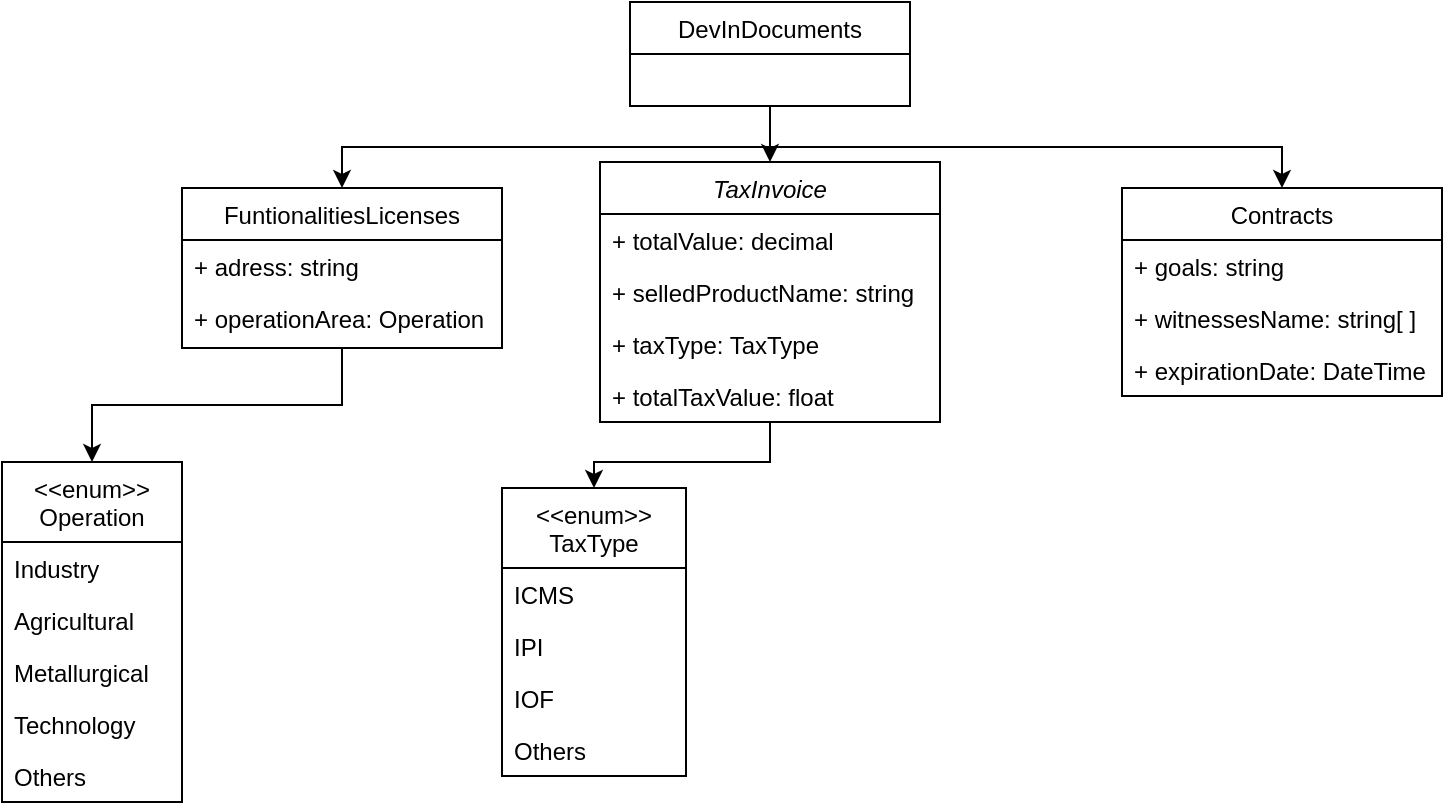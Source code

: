 <mxfile version="20.5.1" type="github" pages="2">
  <diagram id="C5RBs43oDa-KdzZeNtuy" name="Page-1">
    <mxGraphModel dx="1621" dy="834" grid="1" gridSize="10" guides="1" tooltips="1" connect="1" arrows="1" fold="1" page="1" pageScale="1" pageWidth="827" pageHeight="1169" math="0" shadow="0">
      <root>
        <mxCell id="WIyWlLk6GJQsqaUBKTNV-0" />
        <mxCell id="WIyWlLk6GJQsqaUBKTNV-1" parent="WIyWlLk6GJQsqaUBKTNV-0" />
        <mxCell id="QmD4PfNsBnPE5M7CxkEM-11" style="edgeStyle=orthogonalEdgeStyle;rounded=0;orthogonalLoop=1;jettySize=auto;html=1;entryX=0.5;entryY=0;entryDx=0;entryDy=0;" parent="WIyWlLk6GJQsqaUBKTNV-1" source="zkfFHV4jXpPFQw0GAbJ--0" target="zkfFHV4jXpPFQw0GAbJ--17" edge="1">
          <mxGeometry relative="1" as="geometry" />
        </mxCell>
        <mxCell id="zkfFHV4jXpPFQw0GAbJ--0" value="TaxInvoice" style="swimlane;fontStyle=2;align=center;verticalAlign=top;childLayout=stackLayout;horizontal=1;startSize=26;horizontalStack=0;resizeParent=1;resizeLast=0;collapsible=1;marginBottom=0;rounded=0;shadow=0;strokeWidth=1;" parent="WIyWlLk6GJQsqaUBKTNV-1" vertex="1">
          <mxGeometry x="329" y="90" width="170" height="130" as="geometry">
            <mxRectangle x="230" y="140" width="160" height="26" as="alternateBounds" />
          </mxGeometry>
        </mxCell>
        <mxCell id="zkfFHV4jXpPFQw0GAbJ--1" value="+ totalValue: decimal" style="text;align=left;verticalAlign=top;spacingLeft=4;spacingRight=4;overflow=hidden;rotatable=0;points=[[0,0.5],[1,0.5]];portConstraint=eastwest;" parent="zkfFHV4jXpPFQw0GAbJ--0" vertex="1">
          <mxGeometry y="26" width="170" height="26" as="geometry" />
        </mxCell>
        <mxCell id="zkfFHV4jXpPFQw0GAbJ--2" value="+ selledProductName: string" style="text;align=left;verticalAlign=top;spacingLeft=4;spacingRight=4;overflow=hidden;rotatable=0;points=[[0,0.5],[1,0.5]];portConstraint=eastwest;rounded=0;shadow=0;html=0;" parent="zkfFHV4jXpPFQw0GAbJ--0" vertex="1">
          <mxGeometry y="52" width="170" height="26" as="geometry" />
        </mxCell>
        <mxCell id="zkfFHV4jXpPFQw0GAbJ--3" value="+ taxType: TaxType" style="text;align=left;verticalAlign=top;spacingLeft=4;spacingRight=4;overflow=hidden;rotatable=0;points=[[0,0.5],[1,0.5]];portConstraint=eastwest;rounded=0;shadow=0;html=0;" parent="zkfFHV4jXpPFQw0GAbJ--0" vertex="1">
          <mxGeometry y="78" width="170" height="26" as="geometry" />
        </mxCell>
        <mxCell id="zkfFHV4jXpPFQw0GAbJ--5" value="+ totalTaxValue: float" style="text;align=left;verticalAlign=top;spacingLeft=4;spacingRight=4;overflow=hidden;rotatable=0;points=[[0,0.5],[1,0.5]];portConstraint=eastwest;" parent="zkfFHV4jXpPFQw0GAbJ--0" vertex="1">
          <mxGeometry y="104" width="170" height="26" as="geometry" />
        </mxCell>
        <mxCell id="zkfFHV4jXpPFQw0GAbJ--6" value="FuntionalitiesLicenses" style="swimlane;fontStyle=0;align=center;verticalAlign=top;childLayout=stackLayout;horizontal=1;startSize=26;horizontalStack=0;resizeParent=1;resizeLast=0;collapsible=1;marginBottom=0;rounded=0;shadow=0;strokeWidth=1;" parent="WIyWlLk6GJQsqaUBKTNV-1" vertex="1">
          <mxGeometry x="120" y="103" width="160" height="80" as="geometry">
            <mxRectangle x="130" y="380" width="160" height="26" as="alternateBounds" />
          </mxGeometry>
        </mxCell>
        <mxCell id="zkfFHV4jXpPFQw0GAbJ--7" value="+ adress: string" style="text;align=left;verticalAlign=top;spacingLeft=4;spacingRight=4;overflow=hidden;rotatable=0;points=[[0,0.5],[1,0.5]];portConstraint=eastwest;" parent="zkfFHV4jXpPFQw0GAbJ--6" vertex="1">
          <mxGeometry y="26" width="160" height="26" as="geometry" />
        </mxCell>
        <mxCell id="zkfFHV4jXpPFQw0GAbJ--8" value="+ operationArea: Operation" style="text;align=left;verticalAlign=top;spacingLeft=4;spacingRight=4;overflow=hidden;rotatable=0;points=[[0,0.5],[1,0.5]];portConstraint=eastwest;rounded=0;shadow=0;html=0;" parent="zkfFHV4jXpPFQw0GAbJ--6" vertex="1">
          <mxGeometry y="52" width="160" height="26" as="geometry" />
        </mxCell>
        <mxCell id="zkfFHV4jXpPFQw0GAbJ--13" value="Contracts" style="swimlane;fontStyle=0;align=center;verticalAlign=top;childLayout=stackLayout;horizontal=1;startSize=26;horizontalStack=0;resizeParent=1;resizeLast=0;collapsible=1;marginBottom=0;rounded=0;shadow=0;strokeWidth=1;" parent="WIyWlLk6GJQsqaUBKTNV-1" vertex="1">
          <mxGeometry x="590" y="103" width="160" height="104" as="geometry">
            <mxRectangle x="340" y="380" width="170" height="26" as="alternateBounds" />
          </mxGeometry>
        </mxCell>
        <mxCell id="bJiiC_CmfeeTRo6UvTZS-11" value="+ goals: string" style="text;align=left;verticalAlign=top;spacingLeft=4;spacingRight=4;overflow=hidden;rotatable=0;points=[[0,0.5],[1,0.5]];portConstraint=eastwest;" parent="zkfFHV4jXpPFQw0GAbJ--13" vertex="1">
          <mxGeometry y="26" width="160" height="26" as="geometry" />
        </mxCell>
        <mxCell id="bJiiC_CmfeeTRo6UvTZS-10" value="+ witnessesName: string[ ]" style="text;align=left;verticalAlign=top;spacingLeft=4;spacingRight=4;overflow=hidden;rotatable=0;points=[[0,0.5],[1,0.5]];portConstraint=eastwest;" parent="zkfFHV4jXpPFQw0GAbJ--13" vertex="1">
          <mxGeometry y="52" width="160" height="26" as="geometry" />
        </mxCell>
        <mxCell id="zkfFHV4jXpPFQw0GAbJ--14" value="+ expirationDate: DateTime" style="text;align=left;verticalAlign=top;spacingLeft=4;spacingRight=4;overflow=hidden;rotatable=0;points=[[0,0.5],[1,0.5]];portConstraint=eastwest;" parent="zkfFHV4jXpPFQw0GAbJ--13" vertex="1">
          <mxGeometry y="78" width="160" height="26" as="geometry" />
        </mxCell>
        <mxCell id="zkfFHV4jXpPFQw0GAbJ--17" value="&lt;&lt;enum&gt;&gt;&#xa;TaxType" style="swimlane;fontStyle=0;align=center;verticalAlign=top;childLayout=stackLayout;horizontal=1;startSize=40;horizontalStack=0;resizeParent=1;resizeLast=0;collapsible=1;marginBottom=0;rounded=0;shadow=0;strokeWidth=1;" parent="WIyWlLk6GJQsqaUBKTNV-1" vertex="1">
          <mxGeometry x="280" y="253" width="92" height="144" as="geometry">
            <mxRectangle x="550" y="140" width="160" height="26" as="alternateBounds" />
          </mxGeometry>
        </mxCell>
        <mxCell id="zkfFHV4jXpPFQw0GAbJ--18" value="ICMS" style="text;align=left;verticalAlign=top;spacingLeft=4;spacingRight=4;overflow=hidden;rotatable=0;points=[[0,0.5],[1,0.5]];portConstraint=eastwest;" parent="zkfFHV4jXpPFQw0GAbJ--17" vertex="1">
          <mxGeometry y="40" width="92" height="26" as="geometry" />
        </mxCell>
        <mxCell id="zkfFHV4jXpPFQw0GAbJ--19" value="IPI" style="text;align=left;verticalAlign=top;spacingLeft=4;spacingRight=4;overflow=hidden;rotatable=0;points=[[0,0.5],[1,0.5]];portConstraint=eastwest;rounded=0;shadow=0;html=0;" parent="zkfFHV4jXpPFQw0GAbJ--17" vertex="1">
          <mxGeometry y="66" width="92" height="26" as="geometry" />
        </mxCell>
        <mxCell id="zkfFHV4jXpPFQw0GAbJ--20" value="IOF" style="text;align=left;verticalAlign=top;spacingLeft=4;spacingRight=4;overflow=hidden;rotatable=0;points=[[0,0.5],[1,0.5]];portConstraint=eastwest;rounded=0;shadow=0;html=0;" parent="zkfFHV4jXpPFQw0GAbJ--17" vertex="1">
          <mxGeometry y="92" width="92" height="26" as="geometry" />
        </mxCell>
        <mxCell id="zkfFHV4jXpPFQw0GAbJ--21" value="Others" style="text;align=left;verticalAlign=top;spacingLeft=4;spacingRight=4;overflow=hidden;rotatable=0;points=[[0,0.5],[1,0.5]];portConstraint=eastwest;rounded=0;shadow=0;html=0;" parent="zkfFHV4jXpPFQw0GAbJ--17" vertex="1">
          <mxGeometry y="118" width="92" height="26" as="geometry" />
        </mxCell>
        <mxCell id="bJiiC_CmfeeTRo6UvTZS-0" value="&lt;&lt;enum&gt;&gt;&#xa;Operation" style="swimlane;fontStyle=0;align=center;verticalAlign=top;childLayout=stackLayout;horizontal=1;startSize=40;horizontalStack=0;resizeParent=1;resizeLast=0;collapsible=1;marginBottom=0;rounded=0;shadow=0;strokeWidth=1;" parent="WIyWlLk6GJQsqaUBKTNV-1" vertex="1">
          <mxGeometry x="30" y="240" width="90" height="170" as="geometry">
            <mxRectangle x="130" y="380" width="160" height="26" as="alternateBounds" />
          </mxGeometry>
        </mxCell>
        <mxCell id="bJiiC_CmfeeTRo6UvTZS-1" value="Industry" style="text;align=left;verticalAlign=top;spacingLeft=4;spacingRight=4;overflow=hidden;rotatable=0;points=[[0,0.5],[1,0.5]];portConstraint=eastwest;" parent="bJiiC_CmfeeTRo6UvTZS-0" vertex="1">
          <mxGeometry y="40" width="90" height="26" as="geometry" />
        </mxCell>
        <mxCell id="bJiiC_CmfeeTRo6UvTZS-2" value="Agricultural" style="text;align=left;verticalAlign=top;spacingLeft=4;spacingRight=4;overflow=hidden;rotatable=0;points=[[0,0.5],[1,0.5]];portConstraint=eastwest;rounded=0;shadow=0;html=0;" parent="bJiiC_CmfeeTRo6UvTZS-0" vertex="1">
          <mxGeometry y="66" width="90" height="26" as="geometry" />
        </mxCell>
        <mxCell id="bJiiC_CmfeeTRo6UvTZS-6" value="Metallurgical" style="text;align=left;verticalAlign=top;spacingLeft=4;spacingRight=4;overflow=hidden;rotatable=0;points=[[0,0.5],[1,0.5]];portConstraint=eastwest;rounded=0;shadow=0;html=0;" parent="bJiiC_CmfeeTRo6UvTZS-0" vertex="1">
          <mxGeometry y="92" width="90" height="26" as="geometry" />
        </mxCell>
        <mxCell id="bJiiC_CmfeeTRo6UvTZS-5" value="Technology" style="text;align=left;verticalAlign=top;spacingLeft=4;spacingRight=4;overflow=hidden;rotatable=0;points=[[0,0.5],[1,0.5]];portConstraint=eastwest;rounded=0;shadow=0;html=0;" parent="bJiiC_CmfeeTRo6UvTZS-0" vertex="1">
          <mxGeometry y="118" width="90" height="26" as="geometry" />
        </mxCell>
        <mxCell id="bJiiC_CmfeeTRo6UvTZS-7" value="Others" style="text;align=left;verticalAlign=top;spacingLeft=4;spacingRight=4;overflow=hidden;rotatable=0;points=[[0,0.5],[1,0.5]];portConstraint=eastwest;rounded=0;shadow=0;html=0;" parent="bJiiC_CmfeeTRo6UvTZS-0" vertex="1">
          <mxGeometry y="144" width="90" height="26" as="geometry" />
        </mxCell>
        <mxCell id="QmD4PfNsBnPE5M7CxkEM-4" style="edgeStyle=orthogonalEdgeStyle;rounded=0;orthogonalLoop=1;jettySize=auto;html=1;exitX=0.5;exitY=1;exitDx=0;exitDy=0;entryX=0.5;entryY=0;entryDx=0;entryDy=0;" parent="WIyWlLk6GJQsqaUBKTNV-1" source="QmD4PfNsBnPE5M7CxkEM-0" target="zkfFHV4jXpPFQw0GAbJ--0" edge="1">
          <mxGeometry relative="1" as="geometry" />
        </mxCell>
        <mxCell id="QmD4PfNsBnPE5M7CxkEM-7" style="edgeStyle=orthogonalEdgeStyle;rounded=0;orthogonalLoop=1;jettySize=auto;html=1;exitX=0.5;exitY=1;exitDx=0;exitDy=0;entryX=0.5;entryY=0;entryDx=0;entryDy=0;" parent="WIyWlLk6GJQsqaUBKTNV-1" source="QmD4PfNsBnPE5M7CxkEM-0" target="zkfFHV4jXpPFQw0GAbJ--13" edge="1">
          <mxGeometry relative="1" as="geometry" />
        </mxCell>
        <mxCell id="QmD4PfNsBnPE5M7CxkEM-8" style="edgeStyle=orthogonalEdgeStyle;rounded=0;orthogonalLoop=1;jettySize=auto;html=1;exitX=0.5;exitY=1;exitDx=0;exitDy=0;entryX=0.5;entryY=0;entryDx=0;entryDy=0;" parent="WIyWlLk6GJQsqaUBKTNV-1" source="QmD4PfNsBnPE5M7CxkEM-0" target="zkfFHV4jXpPFQw0GAbJ--6" edge="1">
          <mxGeometry relative="1" as="geometry" />
        </mxCell>
        <mxCell id="QmD4PfNsBnPE5M7CxkEM-0" value="DevInDocuments" style="swimlane;fontStyle=0;childLayout=stackLayout;horizontal=1;startSize=26;fillColor=none;horizontalStack=0;resizeParent=1;resizeParentMax=0;resizeLast=0;collapsible=1;marginBottom=0;" parent="WIyWlLk6GJQsqaUBKTNV-1" vertex="1">
          <mxGeometry x="344" y="10" width="140" height="52" as="geometry" />
        </mxCell>
        <mxCell id="QmD4PfNsBnPE5M7CxkEM-6" style="edgeStyle=orthogonalEdgeStyle;rounded=0;orthogonalLoop=1;jettySize=auto;html=1;exitX=0.5;exitY=1;exitDx=0;exitDy=0;entryX=0.5;entryY=0;entryDx=0;entryDy=0;" parent="WIyWlLk6GJQsqaUBKTNV-1" source="zkfFHV4jXpPFQw0GAbJ--6" target="bJiiC_CmfeeTRo6UvTZS-0" edge="1">
          <mxGeometry relative="1" as="geometry" />
        </mxCell>
      </root>
    </mxGraphModel>
  </diagram>
  <diagram id="S6W6L3yHLiuSNYfyKL-2" name="Página-2">
    <mxGraphModel grid="1" page="1" gridSize="10" guides="1" tooltips="1" connect="1" arrows="1" fold="1" pageScale="1" pageWidth="827" pageHeight="1169" math="0" shadow="0">
      <root>
        <mxCell id="0" />
        <mxCell id="1" parent="0" />
        <mxCell id="Holg9DYuP85OejYDzJna-1" value="Documents" style="swimlane;fontStyle=0;childLayout=stackLayout;horizontal=1;startSize=26;fillColor=none;horizontalStack=0;resizeParent=1;resizeParentMax=0;resizeLast=0;collapsible=1;marginBottom=0;" parent="1" vertex="1">
          <mxGeometry x="281" y="120" width="266" height="268" as="geometry" />
        </mxCell>
        <mxCell id="Holg9DYuP85OejYDzJna-2" value="+ documentCode: string" style="text;strokeColor=none;fillColor=none;align=left;verticalAlign=top;spacingLeft=4;spacingRight=4;overflow=hidden;rotatable=0;points=[[0,0.5],[1,0.5]];portConstraint=eastwest;" parent="Holg9DYuP85OejYDzJna-1" vertex="1">
          <mxGeometry y="26" width="266" height="26" as="geometry" />
        </mxCell>
        <mxCell id="Holg9DYuP85OejYDzJna-3" value="+ dateSystem: DataTime" style="text;strokeColor=none;fillColor=none;align=left;verticalAlign=top;spacingLeft=4;spacingRight=4;overflow=hidden;rotatable=0;points=[[0,0.5],[1,0.5]];portConstraint=eastwest;" parent="Holg9DYuP85OejYDzJna-1" vertex="1">
          <mxGeometry y="52" width="266" height="26" as="geometry" />
        </mxCell>
        <mxCell id="Holg9DYuP85OejYDzJna-5" value="+ lastChangeDate: DateTime" style="text;strokeColor=none;fillColor=none;align=left;verticalAlign=top;spacingLeft=4;spacingRight=4;overflow=hidden;rotatable=0;points=[[0,0.5],[1,0.5]];portConstraint=eastwest;" parent="Holg9DYuP85OejYDzJna-1" vertex="1">
          <mxGeometry y="78" width="266" height="26" as="geometry" />
        </mxCell>
        <mxCell id="Holg9DYuP85OejYDzJna-4" value="+ establishment: string" style="text;strokeColor=none;fillColor=none;align=left;verticalAlign=top;spacingLeft=4;spacingRight=4;overflow=hidden;rotatable=0;points=[[0,0.5],[1,0.5]];portConstraint=eastwest;" parent="Holg9DYuP85OejYDzJna-1" vertex="1">
          <mxGeometry y="104" width="266" height="26" as="geometry" />
        </mxCell>
        <mxCell id="Holg9DYuP85OejYDzJna-6" value="+ cnpj: string" style="text;strokeColor=none;fillColor=none;align=left;verticalAlign=top;spacingLeft=4;spacingRight=4;overflow=hidden;rotatable=0;points=[[0,0.5],[1,0.5]];portConstraint=eastwest;" parent="Holg9DYuP85OejYDzJna-1" vertex="1">
          <mxGeometry y="130" width="266" height="26" as="geometry" />
        </mxCell>
        <mxCell id="Holg9DYuP85OejYDzJna-7" value="" style="line;strokeWidth=1;fillColor=none;align=left;verticalAlign=middle;spacingTop=-1;spacingLeft=3;spacingRight=3;rotatable=0;labelPosition=right;points=[];portConstraint=eastwest;strokeColor=inherit;" parent="Holg9DYuP85OejYDzJna-1" vertex="1">
          <mxGeometry y="156" width="266" height="8" as="geometry" />
        </mxCell>
        <mxCell id="Holg9DYuP85OejYDzJna-8" value="+ RegisterDocument()" style="text;strokeColor=none;fillColor=none;align=left;verticalAlign=top;spacingLeft=4;spacingRight=4;overflow=hidden;rotatable=0;points=[[0,0.5],[1,0.5]];portConstraint=eastwest;" parent="Holg9DYuP85OejYDzJna-1" vertex="1">
          <mxGeometry y="164" width="266" height="26" as="geometry" />
        </mxCell>
        <mxCell id="Holg9DYuP85OejYDzJna-9" value="+ ScreemDocuments()" style="text;strokeColor=none;fillColor=none;align=left;verticalAlign=top;spacingLeft=4;spacingRight=4;overflow=hidden;rotatable=0;points=[[0,0.5],[1,0.5]];portConstraint=eastwest;" parent="Holg9DYuP85OejYDzJna-1" vertex="1">
          <mxGeometry y="190" width="266" height="26" as="geometry" />
        </mxCell>
        <mxCell id="Holg9DYuP85OejYDzJna-10" value="+ ChangeItensDocuments()" style="text;strokeColor=none;fillColor=none;align=left;verticalAlign=top;spacingLeft=4;spacingRight=4;overflow=hidden;rotatable=0;points=[[0,0.5],[1,0.5]];portConstraint=eastwest;" parent="Holg9DYuP85OejYDzJna-1" vertex="1">
          <mxGeometry y="216" width="266" height="26" as="geometry" />
        </mxCell>
        <mxCell id="Holg9DYuP85OejYDzJna-11" value="+ ChangeStatusDocument(): DocumentStatus" style="text;strokeColor=none;fillColor=none;align=left;verticalAlign=top;spacingLeft=4;spacingRight=4;overflow=hidden;rotatable=0;points=[[0,0.5],[1,0.5]];portConstraint=eastwest;" parent="Holg9DYuP85OejYDzJna-1" vertex="1">
          <mxGeometry y="242" width="266" height="26" as="geometry" />
        </mxCell>
        <mxCell id="MOoH6E7s_kdoGhunWI_4-6" value="&lt;&lt;enum&gt;&gt;&#xa;DocumentStatus" style="swimlane;fontStyle=0;childLayout=stackLayout;horizontal=1;startSize=26;fillColor=none;horizontalStack=0;resizeParent=1;resizeParentMax=0;resizeLast=0;collapsible=1;marginBottom=0;" parent="1" vertex="1">
          <mxGeometry x="650" y="202" width="100" height="104" as="geometry" />
        </mxCell>
        <mxCell id="MOoH6E7s_kdoGhunWI_4-7" value="Active" style="text;strokeColor=none;fillColor=none;align=left;verticalAlign=top;spacingLeft=4;spacingRight=4;overflow=hidden;rotatable=0;points=[[0,0.5],[1,0.5]];portConstraint=eastwest;" parent="MOoH6E7s_kdoGhunWI_4-6" vertex="1">
          <mxGeometry y="26" width="100" height="26" as="geometry" />
        </mxCell>
        <mxCell id="MOoH6E7s_kdoGhunWI_4-8" value="Processing" style="text;strokeColor=none;fillColor=none;align=left;verticalAlign=top;spacingLeft=4;spacingRight=4;overflow=hidden;rotatable=0;points=[[0,0.5],[1,0.5]];portConstraint=eastwest;" parent="MOoH6E7s_kdoGhunWI_4-6" vertex="1">
          <mxGeometry y="52" width="100" height="26" as="geometry" />
        </mxCell>
        <mxCell id="MOoH6E7s_kdoGhunWI_4-9" value="Suspended" style="text;strokeColor=none;fillColor=none;align=left;verticalAlign=top;spacingLeft=4;spacingRight=4;overflow=hidden;rotatable=0;points=[[0,0.5],[1,0.5]];portConstraint=eastwest;" parent="MOoH6E7s_kdoGhunWI_4-6" vertex="1">
          <mxGeometry y="78" width="100" height="26" as="geometry" />
        </mxCell>
        <mxCell id="MOoH6E7s_kdoGhunWI_4-17" style="edgeStyle=orthogonalEdgeStyle;rounded=0;orthogonalLoop=1;jettySize=auto;html=1;exitX=1;exitY=0.5;exitDx=0;exitDy=0;entryX=0;entryY=0.5;entryDx=0;entryDy=0;" parent="1" source="Holg9DYuP85OejYDzJna-11" target="MOoH6E7s_kdoGhunWI_4-8" edge="1">
          <mxGeometry relative="1" as="geometry" />
        </mxCell>
        <mxCell id="3vQGFl9egr3FI1rebYjK-7" style="edgeStyle=orthogonalEdgeStyle;rounded=0;orthogonalLoop=1;jettySize=auto;html=1;entryX=0.5;entryY=0;entryDx=0;entryDy=0;" edge="1" parent="1" source="3vQGFl9egr3FI1rebYjK-1" target="Holg9DYuP85OejYDzJna-1">
          <mxGeometry relative="1" as="geometry">
            <mxPoint x="414" y="284" as="targetPoint" />
          </mxGeometry>
        </mxCell>
        <mxCell id="3vQGFl9egr3FI1rebYjK-1" value="Employee" style="swimlane;fontStyle=0;childLayout=stackLayout;horizontal=1;startSize=26;fillColor=none;horizontalStack=0;resizeParent=1;resizeParentMax=0;resizeLast=0;collapsible=1;marginBottom=0;" vertex="1" parent="1">
          <mxGeometry x="344" y="20" width="140" height="52" as="geometry" />
        </mxCell>
        <mxCell id="3vQGFl9egr3FI1rebYjK-2" value="+ employeeId: string" style="text;strokeColor=none;fillColor=none;align=left;verticalAlign=top;spacingLeft=4;spacingRight=4;overflow=hidden;rotatable=0;points=[[0,0.5],[1,0.5]];portConstraint=eastwest;" vertex="1" parent="3vQGFl9egr3FI1rebYjK-1">
          <mxGeometry y="26" width="140" height="26" as="geometry" />
        </mxCell>
      </root>
    </mxGraphModel>
  </diagram>
</mxfile>
